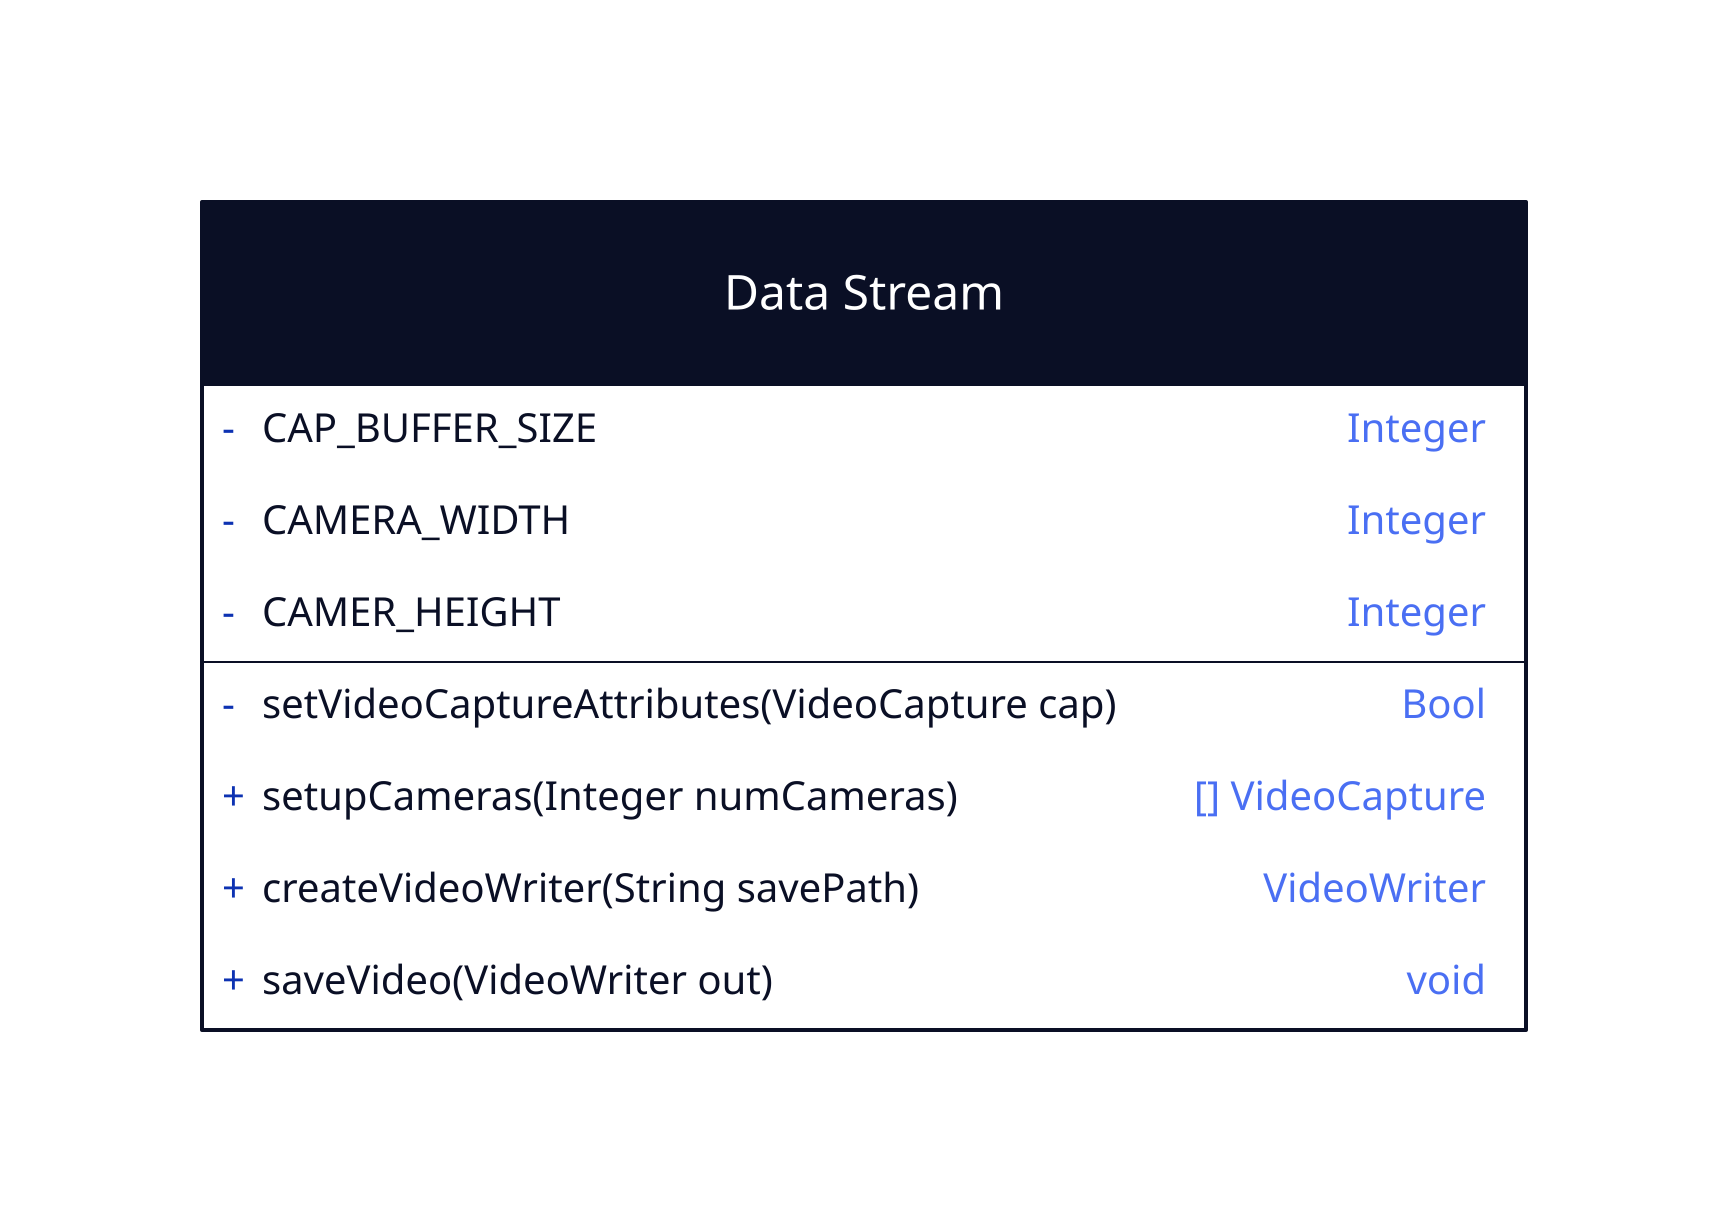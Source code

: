 Data Stream : {
    shape : class

    # VideoCapture setup constants
    - CAP_BUFFER_SIZE: Integer
    - CAMERA_WIDTH: Integer
    - CAMER_HEIGHT: Integer

    - setVideoCaptureAttributes(VideoCapture cap): Bool

    # Returns an array(size numCameras) of VideoCapture objects.
    # i.e. `return [ caputure1, capture2]`
    setupCameras(Integer numCameras): "[] VideoCapture"

    # An array of VideoCapture object, returns an 2D-Array of Arrays. 
    # An array of frames for each passed VideoCapture Object.
    # Each frame is a 2D-Array of integers.
    # i.e. `return [capture1_frame, capture2_frame]``
    getFrameData(VideoCapture* captures): "[][][] Integer"

    # Accepts frame data as 2D-Array of integers and displays to standard display.
    displayFrame(Array*Integers* frame)

    # Accepts file path string specifying where the VideoWriter will save data.
    createVideoWriter(String savePath): VideoWriter

    # Accepts frame data as 2D-Array of integers and VideoWriter object, then writes frame data to VideoWriter.
    saveFrameToVideo(Array*Integers* frame, VideoWriter out)

    # Accepts VideoWriter object to be released, thereby finalizing/saving full video.
    saveVideo(VideoWriter out)

    # Accpets an array of VideoCapture objects and releases each object.
    teardownCameras(VideoCaptures*)
    
    # See here for VideoCapture Object Documentation: https://docs.opencv.org/3.4/d8/dfe/classcv_1_1VideoCapture.html#a473055e77dd7faa4d26d686226b292c1
}


